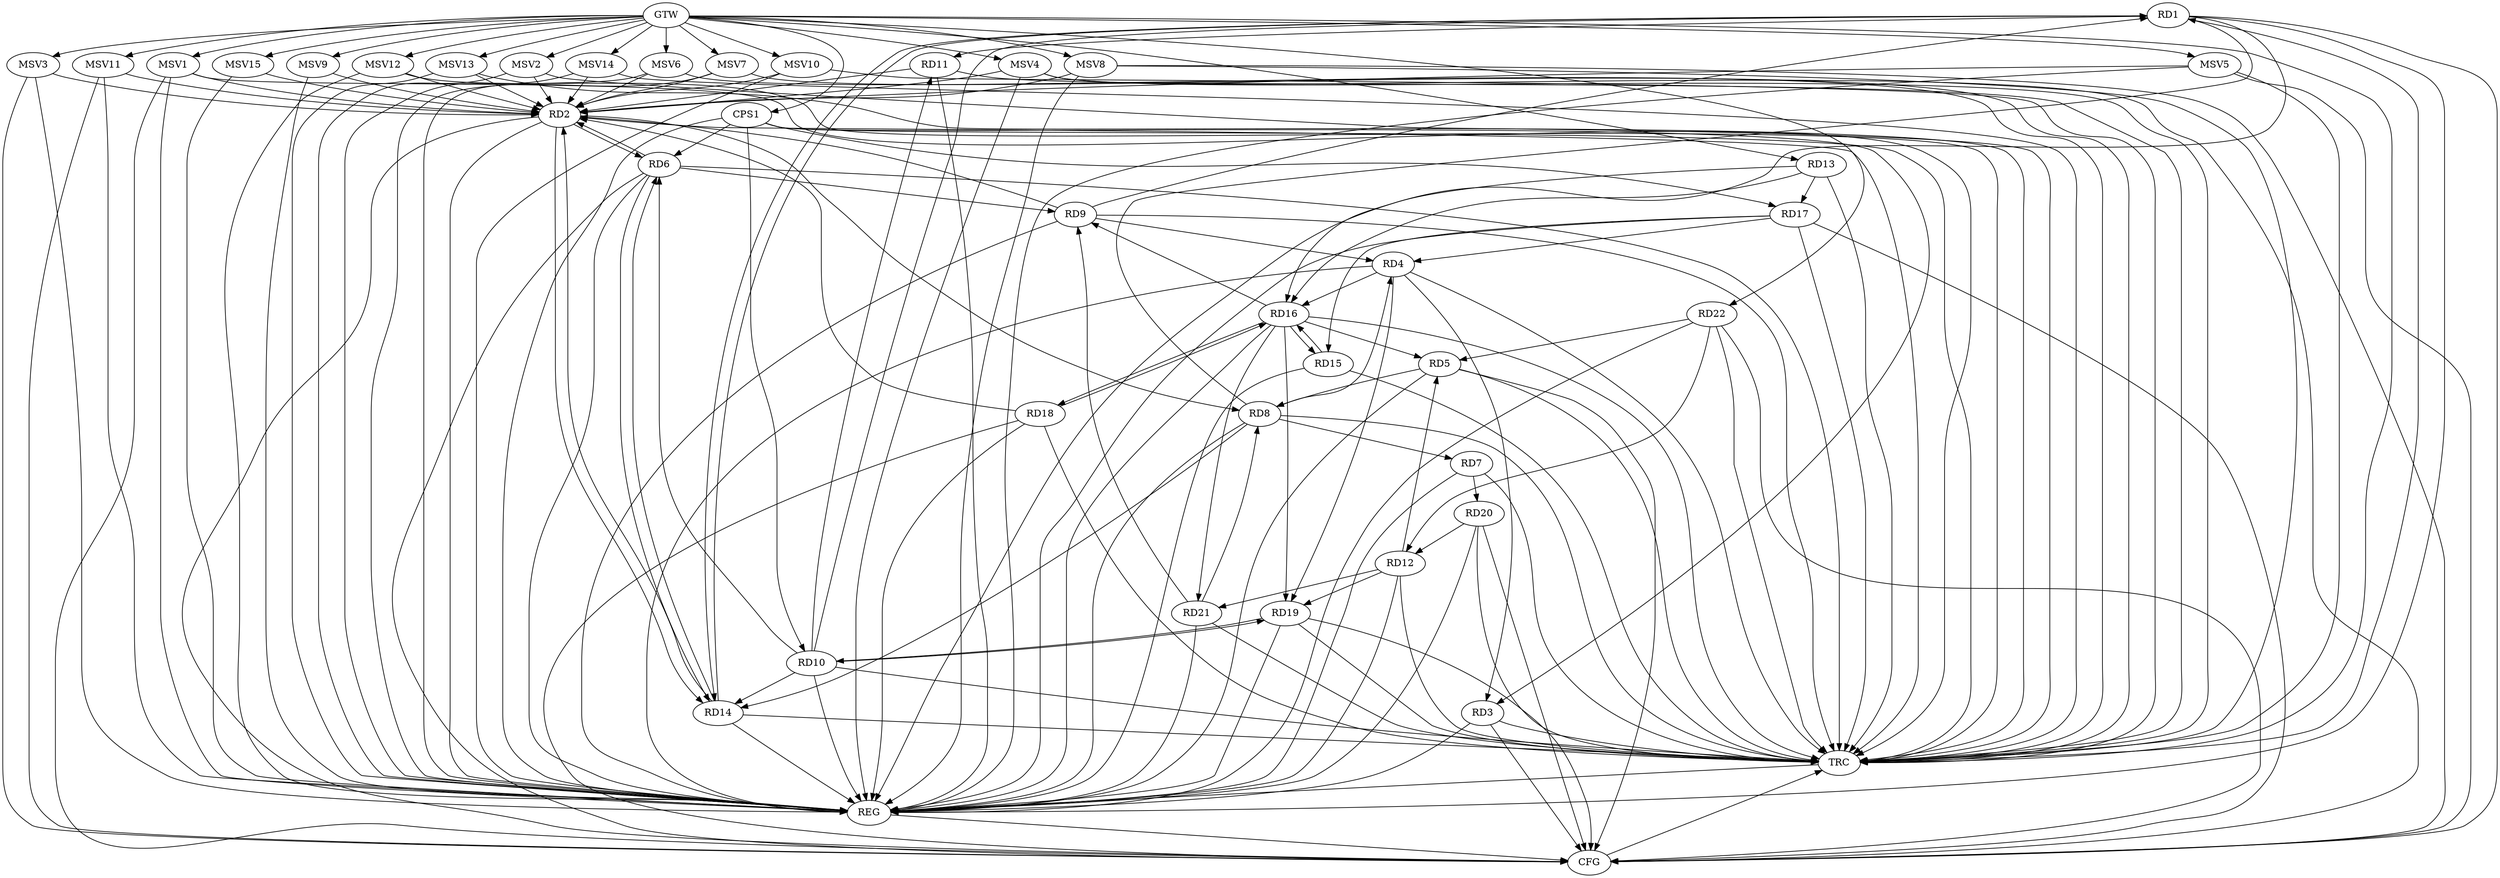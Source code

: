 strict digraph G {
  RD1 [ label="RD1" ];
  RD2 [ label="RD2" ];
  RD3 [ label="RD3" ];
  RD4 [ label="RD4" ];
  RD5 [ label="RD5" ];
  RD6 [ label="RD6" ];
  RD7 [ label="RD7" ];
  RD8 [ label="RD8" ];
  RD9 [ label="RD9" ];
  RD10 [ label="RD10" ];
  RD11 [ label="RD11" ];
  RD12 [ label="RD12" ];
  RD13 [ label="RD13" ];
  RD14 [ label="RD14" ];
  RD15 [ label="RD15" ];
  RD16 [ label="RD16" ];
  RD17 [ label="RD17" ];
  RD18 [ label="RD18" ];
  RD19 [ label="RD19" ];
  RD20 [ label="RD20" ];
  RD21 [ label="RD21" ];
  RD22 [ label="RD22" ];
  CPS1 [ label="CPS1" ];
  GTW [ label="GTW" ];
  REG [ label="REG" ];
  CFG [ label="CFG" ];
  TRC [ label="TRC" ];
  MSV1 [ label="MSV1" ];
  MSV2 [ label="MSV2" ];
  MSV3 [ label="MSV3" ];
  MSV4 [ label="MSV4" ];
  MSV5 [ label="MSV5" ];
  MSV6 [ label="MSV6" ];
  MSV7 [ label="MSV7" ];
  MSV8 [ label="MSV8" ];
  MSV9 [ label="MSV9" ];
  MSV10 [ label="MSV10" ];
  MSV11 [ label="MSV11" ];
  MSV12 [ label="MSV12" ];
  MSV13 [ label="MSV13" ];
  MSV14 [ label="MSV14" ];
  MSV15 [ label="MSV15" ];
  RD8 -> RD1;
  RD9 -> RD1;
  RD10 -> RD1;
  RD1 -> RD11;
  RD1 -> RD14;
  RD14 -> RD1;
  RD1 -> RD16;
  RD2 -> RD6;
  RD6 -> RD2;
  RD2 -> RD8;
  RD9 -> RD2;
  RD11 -> RD2;
  RD2 -> RD14;
  RD14 -> RD2;
  RD18 -> RD2;
  RD4 -> RD3;
  RD8 -> RD4;
  RD9 -> RD4;
  RD4 -> RD16;
  RD17 -> RD4;
  RD4 -> RD19;
  RD5 -> RD8;
  RD12 -> RD5;
  RD16 -> RD5;
  RD22 -> RD5;
  RD6 -> RD9;
  RD10 -> RD6;
  RD6 -> RD14;
  RD14 -> RD6;
  RD8 -> RD7;
  RD7 -> RD20;
  RD8 -> RD14;
  RD21 -> RD8;
  RD16 -> RD9;
  RD21 -> RD9;
  RD10 -> RD11;
  RD10 -> RD14;
  RD10 -> RD19;
  RD19 -> RD10;
  RD12 -> RD19;
  RD20 -> RD12;
  RD12 -> RD21;
  RD22 -> RD12;
  RD13 -> RD16;
  RD13 -> RD17;
  RD15 -> RD16;
  RD16 -> RD15;
  RD17 -> RD15;
  RD16 -> RD18;
  RD18 -> RD16;
  RD16 -> RD19;
  RD16 -> RD21;
  CPS1 -> RD3;
  CPS1 -> RD10;
  CPS1 -> RD17;
  CPS1 -> RD6;
  GTW -> RD13;
  GTW -> RD22;
  GTW -> CPS1;
  RD1 -> REG;
  RD2 -> REG;
  RD3 -> REG;
  RD4 -> REG;
  RD5 -> REG;
  RD6 -> REG;
  RD7 -> REG;
  RD8 -> REG;
  RD9 -> REG;
  RD10 -> REG;
  RD11 -> REG;
  RD12 -> REG;
  RD13 -> REG;
  RD14 -> REG;
  RD15 -> REG;
  RD16 -> REG;
  RD17 -> REG;
  RD18 -> REG;
  RD19 -> REG;
  RD20 -> REG;
  RD21 -> REG;
  RD22 -> REG;
  CPS1 -> REG;
  RD3 -> CFG;
  RD18 -> CFG;
  RD22 -> CFG;
  RD19 -> CFG;
  RD5 -> CFG;
  RD17 -> CFG;
  RD1 -> CFG;
  RD20 -> CFG;
  RD6 -> CFG;
  RD2 -> CFG;
  REG -> CFG;
  RD1 -> TRC;
  RD2 -> TRC;
  RD3 -> TRC;
  RD4 -> TRC;
  RD5 -> TRC;
  RD6 -> TRC;
  RD7 -> TRC;
  RD8 -> TRC;
  RD9 -> TRC;
  RD10 -> TRC;
  RD11 -> TRC;
  RD12 -> TRC;
  RD13 -> TRC;
  RD14 -> TRC;
  RD15 -> TRC;
  RD16 -> TRC;
  RD17 -> TRC;
  RD18 -> TRC;
  RD19 -> TRC;
  RD20 -> TRC;
  RD21 -> TRC;
  RD22 -> TRC;
  CPS1 -> TRC;
  GTW -> TRC;
  CFG -> TRC;
  TRC -> REG;
  MSV1 -> RD2;
  GTW -> MSV1;
  MSV1 -> REG;
  MSV1 -> TRC;
  MSV1 -> CFG;
  MSV2 -> RD2;
  GTW -> MSV2;
  MSV2 -> REG;
  MSV2 -> TRC;
  MSV3 -> RD2;
  GTW -> MSV3;
  MSV3 -> REG;
  MSV3 -> CFG;
  MSV4 -> RD2;
  GTW -> MSV4;
  MSV4 -> REG;
  MSV4 -> TRC;
  MSV4 -> CFG;
  MSV5 -> RD2;
  MSV6 -> RD2;
  GTW -> MSV5;
  MSV5 -> REG;
  MSV5 -> TRC;
  MSV5 -> CFG;
  GTW -> MSV6;
  MSV6 -> REG;
  MSV6 -> TRC;
  MSV7 -> RD2;
  MSV8 -> RD2;
  GTW -> MSV7;
  MSV7 -> REG;
  MSV7 -> TRC;
  GTW -> MSV8;
  MSV8 -> REG;
  MSV8 -> TRC;
  MSV8 -> CFG;
  MSV9 -> RD2;
  GTW -> MSV9;
  MSV9 -> REG;
  MSV10 -> RD2;
  GTW -> MSV10;
  MSV10 -> REG;
  MSV10 -> TRC;
  MSV11 -> RD2;
  GTW -> MSV11;
  MSV11 -> REG;
  MSV11 -> CFG;
  MSV12 -> RD2;
  GTW -> MSV12;
  MSV12 -> REG;
  MSV12 -> TRC;
  MSV13 -> RD2;
  MSV14 -> RD2;
  MSV15 -> RD2;
  GTW -> MSV13;
  MSV13 -> REG;
  MSV13 -> TRC;
  GTW -> MSV14;
  MSV14 -> REG;
  MSV14 -> TRC;
  GTW -> MSV15;
  MSV15 -> REG;
}
